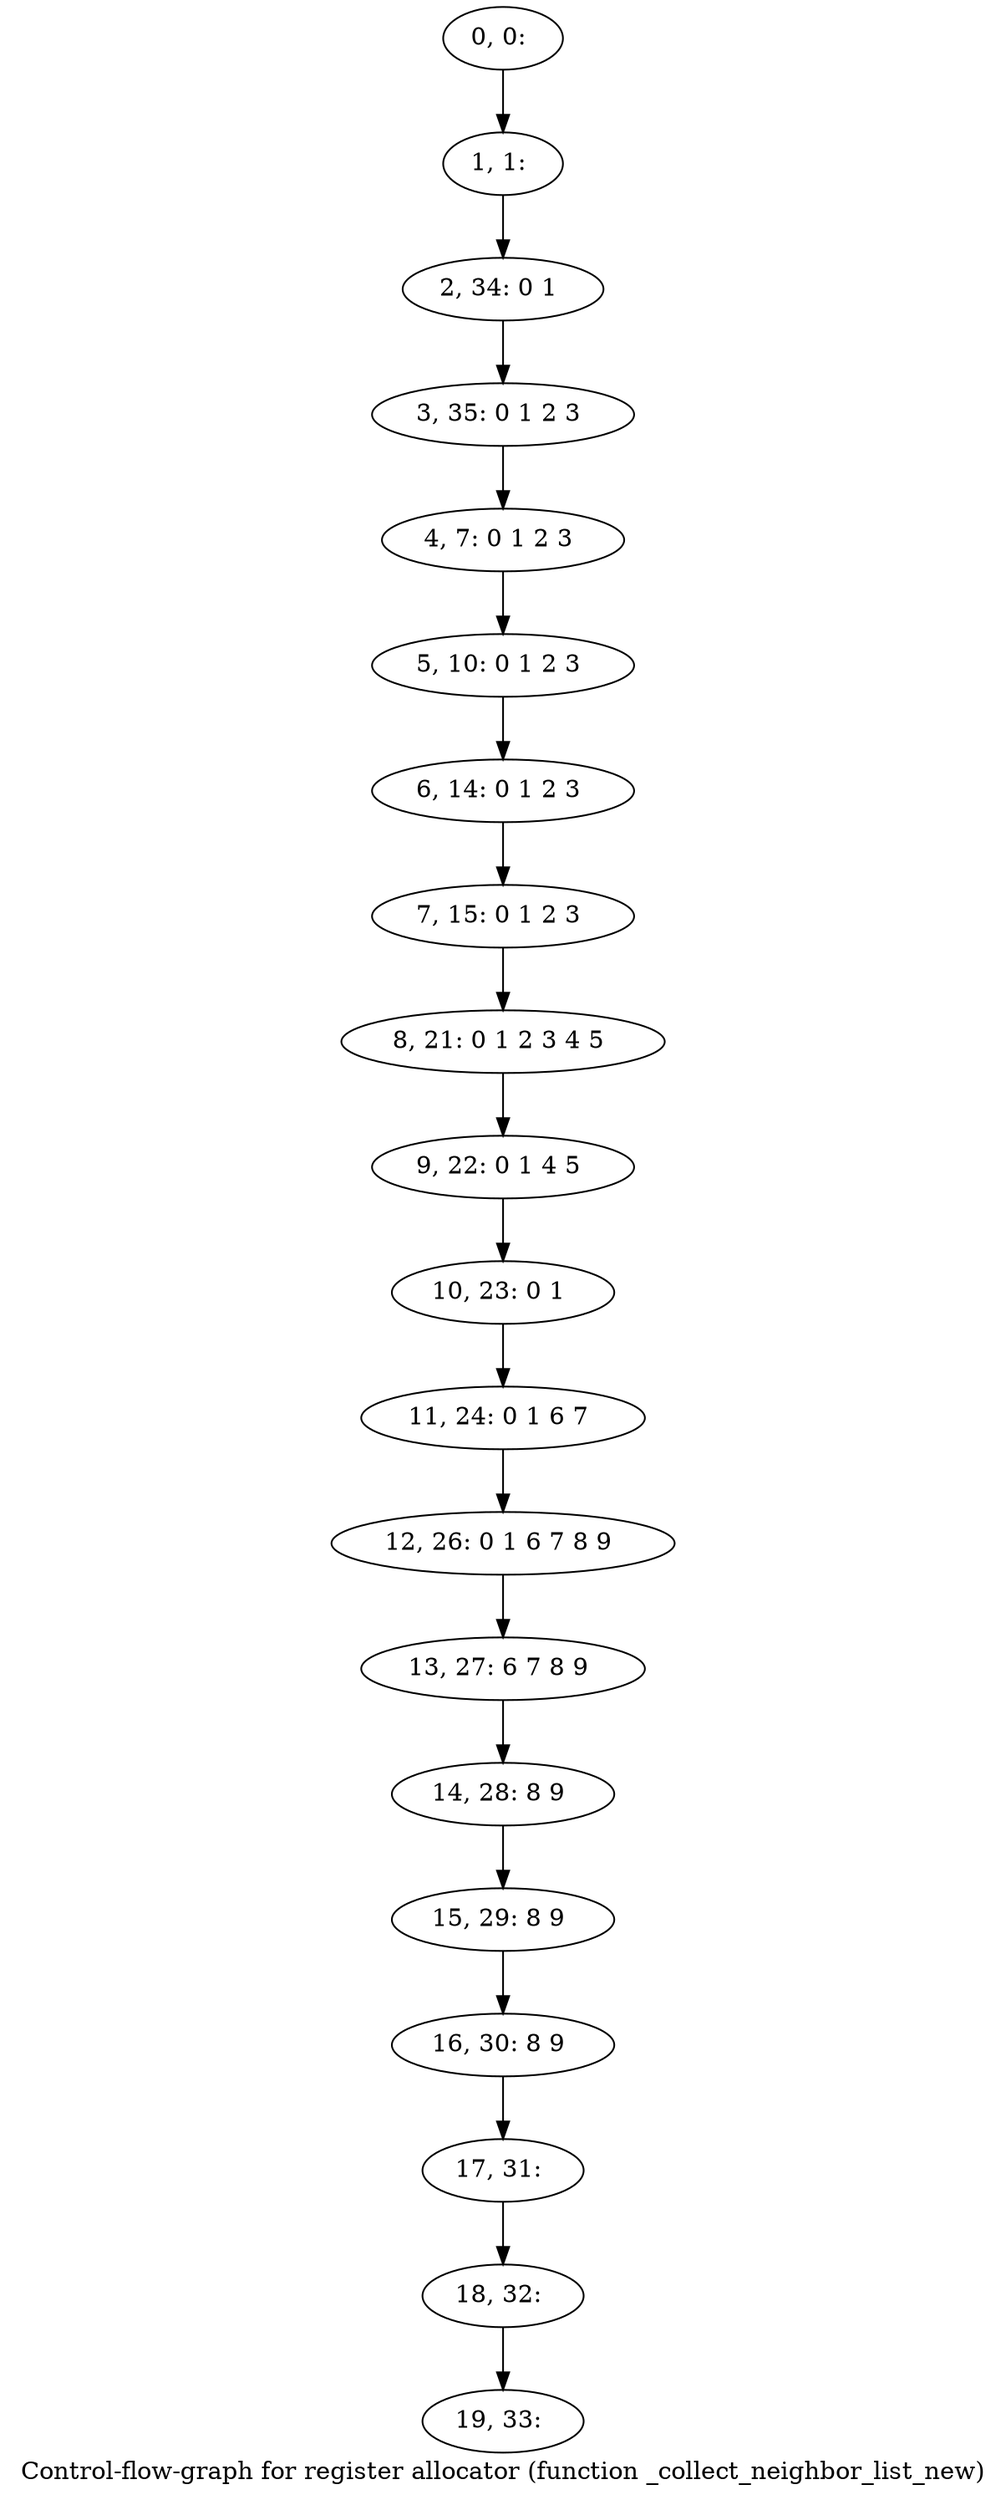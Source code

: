 digraph G {
graph [label="Control-flow-graph for register allocator (function _collect_neighbor_list_new)"]
0[label="0, 0: "];
1[label="1, 1: "];
2[label="2, 34: 0 1 "];
3[label="3, 35: 0 1 2 3 "];
4[label="4, 7: 0 1 2 3 "];
5[label="5, 10: 0 1 2 3 "];
6[label="6, 14: 0 1 2 3 "];
7[label="7, 15: 0 1 2 3 "];
8[label="8, 21: 0 1 2 3 4 5 "];
9[label="9, 22: 0 1 4 5 "];
10[label="10, 23: 0 1 "];
11[label="11, 24: 0 1 6 7 "];
12[label="12, 26: 0 1 6 7 8 9 "];
13[label="13, 27: 6 7 8 9 "];
14[label="14, 28: 8 9 "];
15[label="15, 29: 8 9 "];
16[label="16, 30: 8 9 "];
17[label="17, 31: "];
18[label="18, 32: "];
19[label="19, 33: "];
0->1 ;
1->2 ;
2->3 ;
3->4 ;
4->5 ;
5->6 ;
6->7 ;
7->8 ;
8->9 ;
9->10 ;
10->11 ;
11->12 ;
12->13 ;
13->14 ;
14->15 ;
15->16 ;
16->17 ;
17->18 ;
18->19 ;
}
